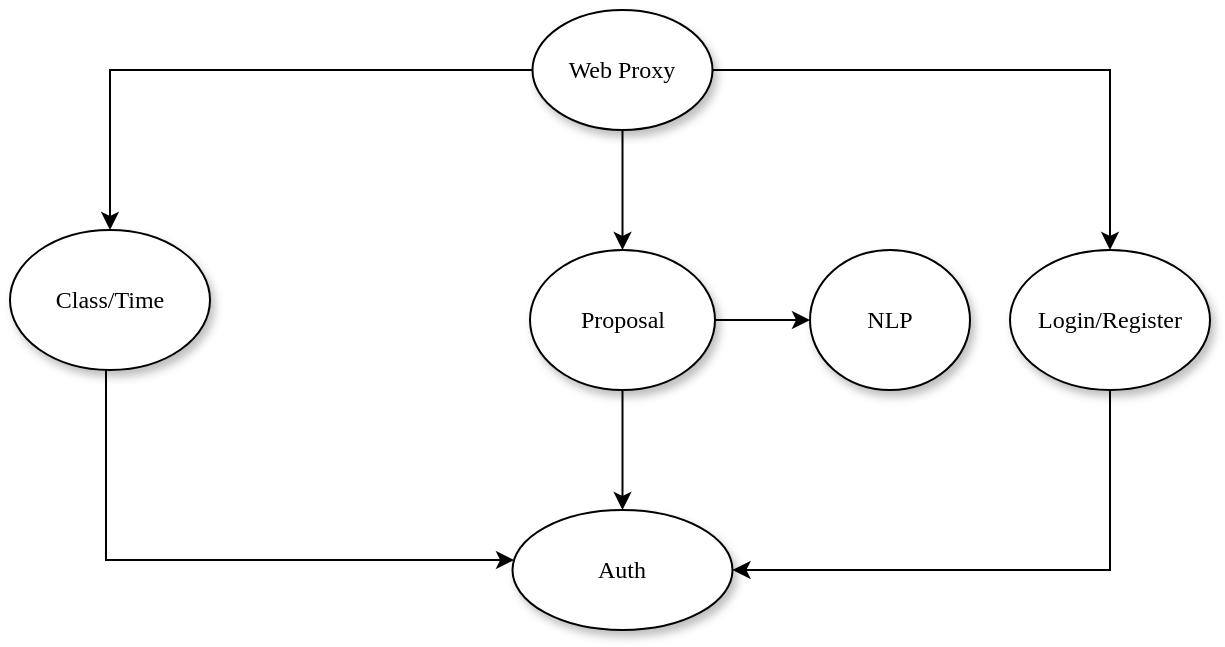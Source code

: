 <mxfile version="12.7.9" type="device"><diagram name="Page-1" id="42789a77-a242-8287-6e28-9cd8cfd52e62"><mxGraphModel dx="862" dy="450" grid="1" gridSize="10" guides="1" tooltips="1" connect="1" arrows="1" fold="1" page="1" pageScale="1" pageWidth="1100" pageHeight="850" background="#ffffff" math="0" shadow="0"><root><mxCell id="0"/><mxCell id="1" parent="0"/><mxCell id="ZaBZcqKw6Wp5xHY903GX-7" style="edgeStyle=orthogonalEdgeStyle;rounded=0;orthogonalLoop=1;jettySize=auto;html=1;exitX=0;exitY=0.5;exitDx=0;exitDy=0;entryX=0.5;entryY=0;entryDx=0;entryDy=0;" edge="1" parent="1" source="1ea317790d2ca983-1" target="1ea317790d2ca983-9"><mxGeometry relative="1" as="geometry"/></mxCell><mxCell id="ZaBZcqKw6Wp5xHY903GX-8" style="edgeStyle=orthogonalEdgeStyle;rounded=0;orthogonalLoop=1;jettySize=auto;html=1;exitX=1;exitY=0.5;exitDx=0;exitDy=0;entryX=0.5;entryY=0;entryDx=0;entryDy=0;" edge="1" parent="1" source="1ea317790d2ca983-1" target="1ea317790d2ca983-3"><mxGeometry relative="1" as="geometry"/></mxCell><mxCell id="ZaBZcqKw6Wp5xHY903GX-9" style="edgeStyle=orthogonalEdgeStyle;rounded=0;orthogonalLoop=1;jettySize=auto;html=1;exitX=0.5;exitY=1;exitDx=0;exitDy=0;entryX=0.5;entryY=0;entryDx=0;entryDy=0;" edge="1" parent="1" source="1ea317790d2ca983-1" target="1ea317790d2ca983-2"><mxGeometry relative="1" as="geometry"/></mxCell><mxCell id="1ea317790d2ca983-1" value="Web Proxy" style="ellipse;whiteSpace=wrap;html=1;rounded=0;shadow=1;comic=0;labelBackgroundColor=none;strokeWidth=1;fontFamily=Verdana;fontSize=12;align=center;" parent="1" vertex="1"><mxGeometry x="461.25" y="70" width="90" height="60" as="geometry"/></mxCell><mxCell id="ZaBZcqKw6Wp5xHY903GX-10" style="edgeStyle=orthogonalEdgeStyle;rounded=0;orthogonalLoop=1;jettySize=auto;html=1;exitX=0.5;exitY=1;exitDx=0;exitDy=0;entryX=0.5;entryY=0;entryDx=0;entryDy=0;" edge="1" parent="1" source="1ea317790d2ca983-2" target="1ea317790d2ca983-6"><mxGeometry relative="1" as="geometry"/></mxCell><mxCell id="ZaBZcqKw6Wp5xHY903GX-13" style="edgeStyle=orthogonalEdgeStyle;rounded=0;orthogonalLoop=1;jettySize=auto;html=1;exitX=1;exitY=0.5;exitDx=0;exitDy=0;entryX=0;entryY=0.5;entryDx=0;entryDy=0;" edge="1" parent="1" source="1ea317790d2ca983-2" target="ZaBZcqKw6Wp5xHY903GX-11"><mxGeometry relative="1" as="geometry"/></mxCell><mxCell id="1ea317790d2ca983-2" value="&lt;span&gt;Proposal&lt;/span&gt;" style="ellipse;whiteSpace=wrap;html=1;rounded=0;shadow=1;comic=0;labelBackgroundColor=none;strokeWidth=1;fontFamily=Verdana;fontSize=12;align=center;" parent="1" vertex="1"><mxGeometry x="460" y="190" width="92.5" height="70" as="geometry"/></mxCell><mxCell id="ZaBZcqKw6Wp5xHY903GX-6" style="edgeStyle=orthogonalEdgeStyle;rounded=0;orthogonalLoop=1;jettySize=auto;html=1;exitX=0.5;exitY=1;exitDx=0;exitDy=0;entryX=1;entryY=0.5;entryDx=0;entryDy=0;" edge="1" parent="1" source="1ea317790d2ca983-3" target="1ea317790d2ca983-6"><mxGeometry relative="1" as="geometry"/></mxCell><mxCell id="1ea317790d2ca983-3" value="&lt;span&gt;Login/Register&lt;/span&gt;" style="ellipse;whiteSpace=wrap;html=1;rounded=0;shadow=1;comic=0;labelBackgroundColor=none;strokeWidth=1;fontFamily=Verdana;fontSize=12;align=center;" parent="1" vertex="1"><mxGeometry x="700" y="190" width="100" height="70" as="geometry"/></mxCell><mxCell id="1ea317790d2ca983-6" value="&lt;span&gt;Auth&lt;/span&gt;" style="ellipse;whiteSpace=wrap;html=1;rounded=0;shadow=1;comic=0;labelBackgroundColor=none;strokeWidth=1;fontFamily=Verdana;fontSize=12;align=center;" parent="1" vertex="1"><mxGeometry x="451.25" y="320" width="110" height="60" as="geometry"/></mxCell><mxCell id="ZaBZcqKw6Wp5xHY903GX-4" style="edgeStyle=orthogonalEdgeStyle;rounded=0;orthogonalLoop=1;jettySize=auto;html=1;" edge="1" parent="1" source="1ea317790d2ca983-9" target="1ea317790d2ca983-6"><mxGeometry relative="1" as="geometry"><Array as="points"><mxPoint x="248" y="345"/></Array></mxGeometry></mxCell><mxCell id="1ea317790d2ca983-9" value="Class/Time" style="ellipse;whiteSpace=wrap;html=1;rounded=0;shadow=1;comic=0;labelBackgroundColor=none;strokeWidth=1;fontFamily=Verdana;fontSize=12;align=center;" parent="1" vertex="1"><mxGeometry x="200" y="180" width="100" height="70" as="geometry"/></mxCell><mxCell id="ZaBZcqKw6Wp5xHY903GX-11" value="&lt;span&gt;NLP&lt;/span&gt;" style="ellipse;whiteSpace=wrap;html=1;rounded=0;shadow=1;comic=0;labelBackgroundColor=none;strokeWidth=1;fontFamily=Verdana;fontSize=12;align=center;" vertex="1" parent="1"><mxGeometry x="600" y="190" width="80" height="70" as="geometry"/></mxCell></root></mxGraphModel></diagram></mxfile>